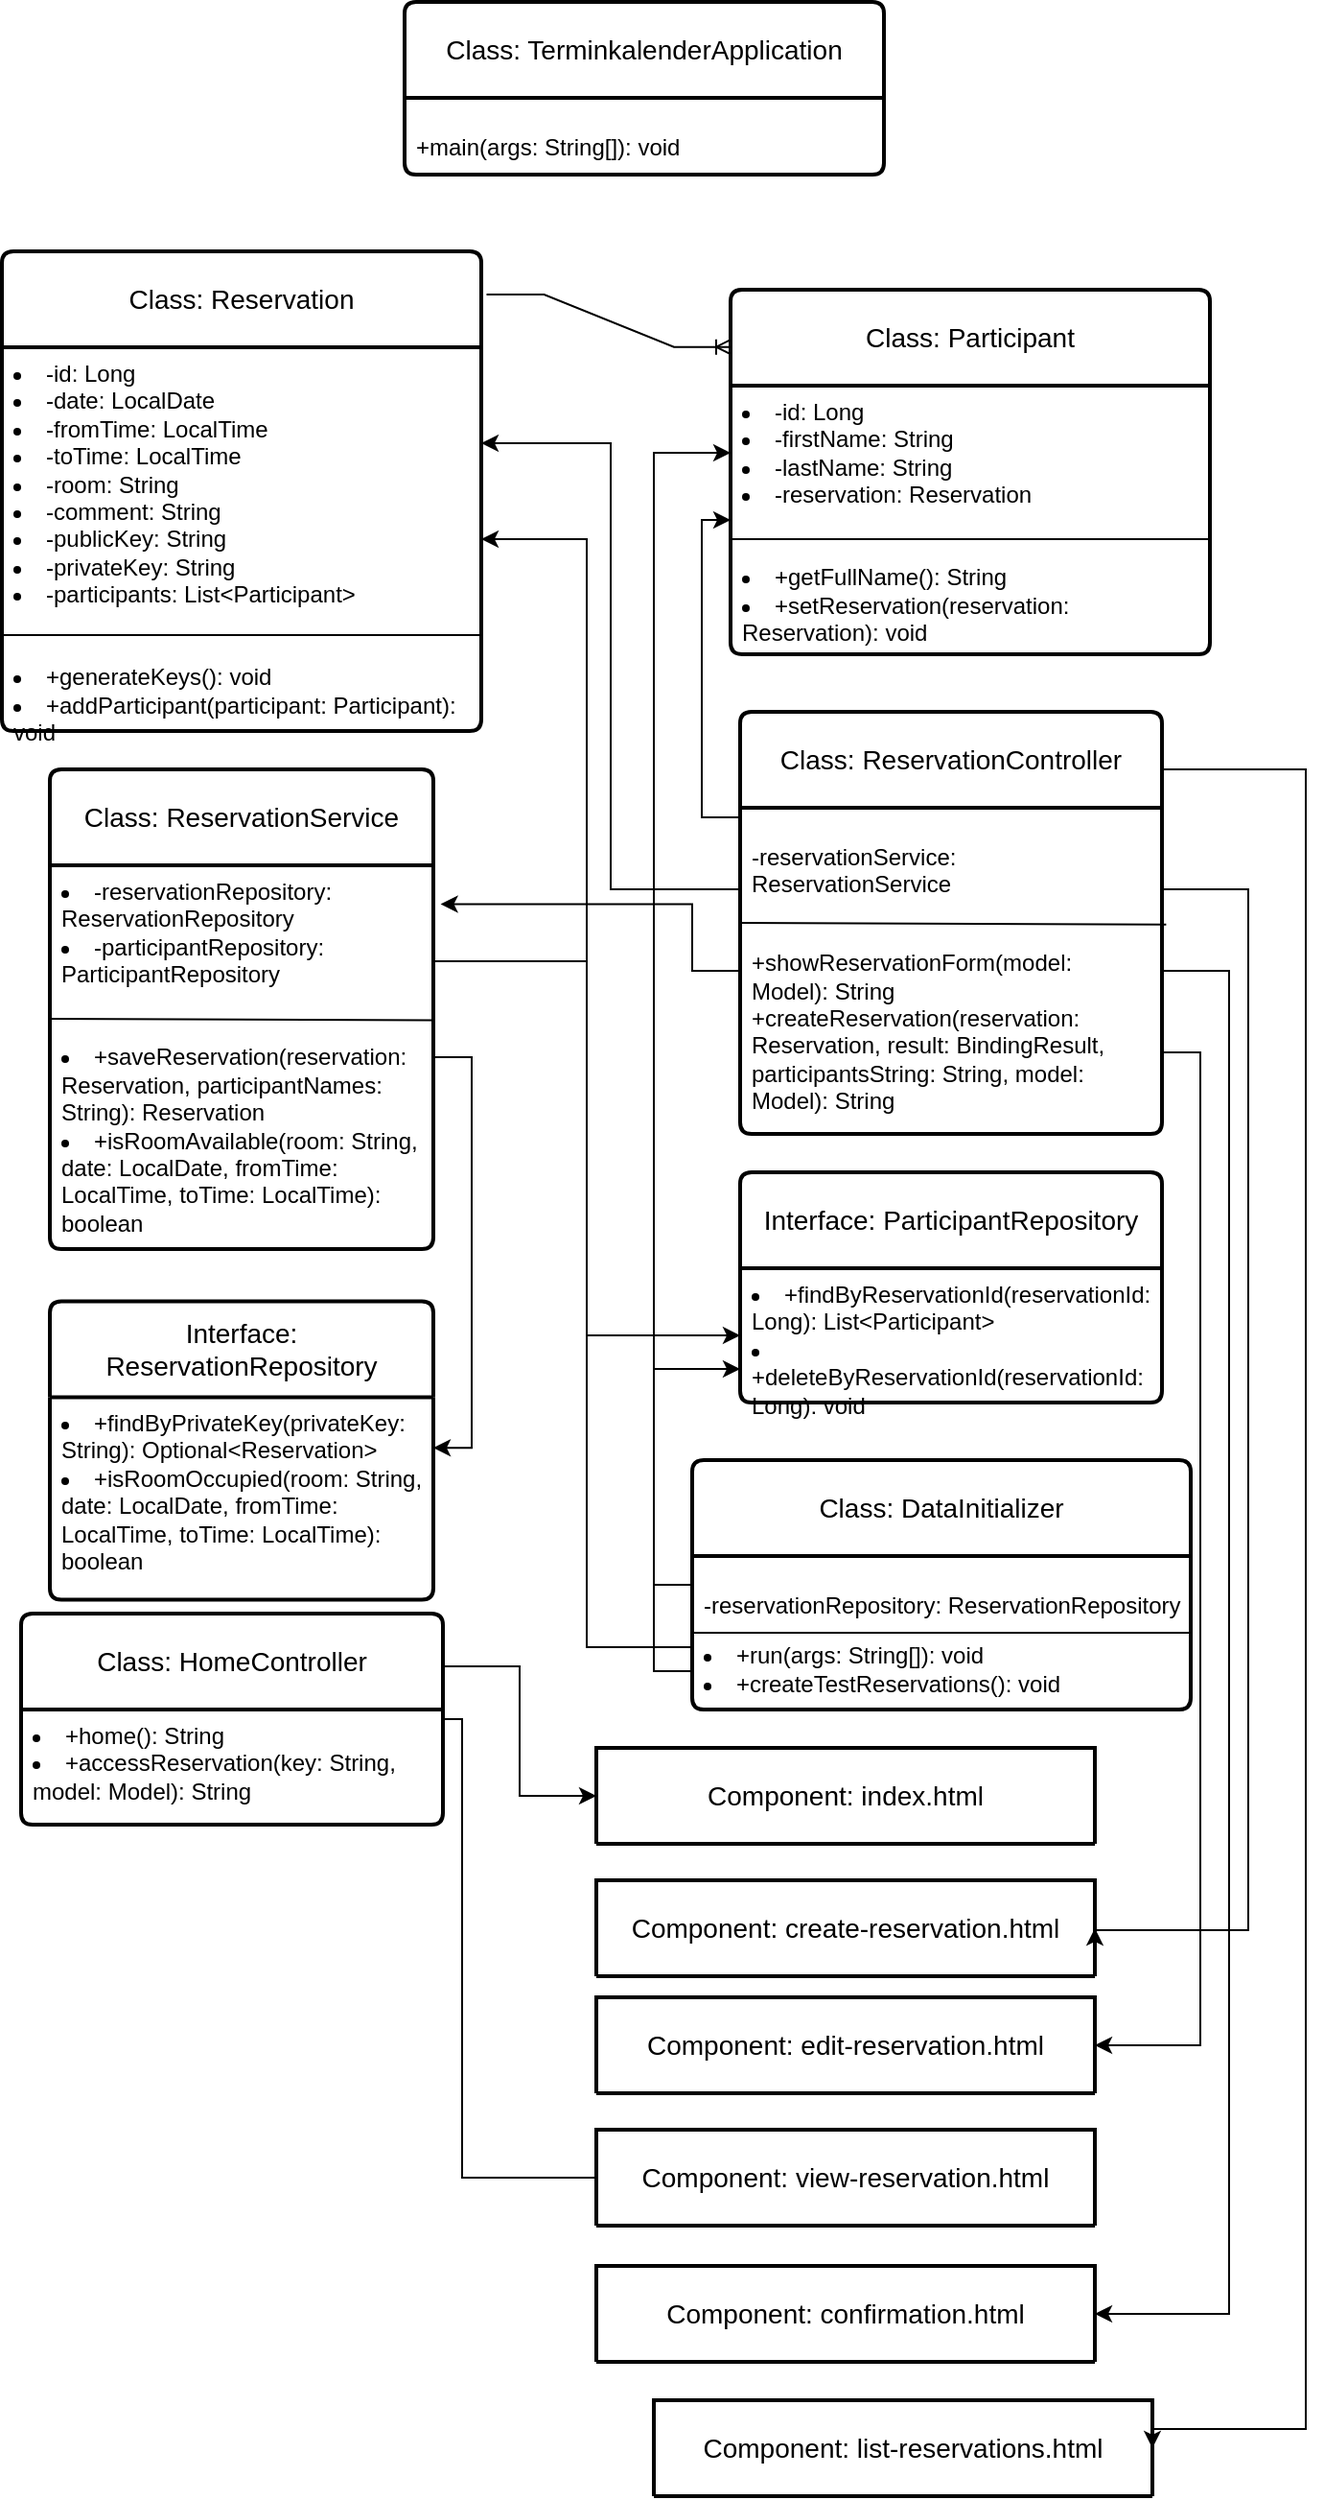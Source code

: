 <mxfile version="27.1.4">
  <diagram name="Seite-1" id="GMx1bsoJCzmxL5je-vcH">
    <mxGraphModel dx="1737" dy="938" grid="1" gridSize="10" guides="1" tooltips="1" connect="1" arrows="1" fold="1" page="1" pageScale="1" pageWidth="827" pageHeight="1169" math="0" shadow="0">
      <root>
        <mxCell id="0" />
        <mxCell id="1" parent="0" />
        <mxCell id="P992E0XuD9_Mefu6UTS9-5" value="&lt;p style=&quot;white-space: pre-wrap;&quot; dir=&quot;auto&quot;&gt;Class: TerminkalenderApplication&lt;/p&gt;" style="swimlane;childLayout=stackLayout;horizontal=1;startSize=50;horizontalStack=0;rounded=1;fontSize=14;fontStyle=0;strokeWidth=2;resizeParent=0;resizeLast=1;shadow=0;dashed=0;align=center;arcSize=4;whiteSpace=wrap;html=1;" vertex="1" parent="1">
          <mxGeometry x="330" y="140" width="250" height="90" as="geometry" />
        </mxCell>
        <mxCell id="P992E0XuD9_Mefu6UTS9-6" value="&lt;p style=&quot;white-space: pre-wrap;&quot; dir=&quot;auto&quot;&gt;+main(args: String[]): void&lt;/p&gt;" style="align=left;strokeColor=none;fillColor=none;spacingLeft=4;spacingRight=4;fontSize=12;verticalAlign=top;resizable=0;rotatable=0;part=1;html=1;whiteSpace=wrap;" vertex="1" parent="P992E0XuD9_Mefu6UTS9-5">
          <mxGeometry y="50" width="250" height="40" as="geometry" />
        </mxCell>
        <mxCell id="P992E0XuD9_Mefu6UTS9-9" value="&lt;p style=&quot;white-space: pre-wrap;&quot; dir=&quot;auto&quot;&gt;Class: Reservation&lt;/p&gt;" style="swimlane;childLayout=stackLayout;horizontal=1;startSize=50;horizontalStack=0;rounded=1;fontSize=14;fontStyle=0;strokeWidth=2;resizeParent=0;resizeLast=1;shadow=0;dashed=0;align=center;arcSize=4;whiteSpace=wrap;html=1;" vertex="1" parent="1">
          <mxGeometry x="120" y="270" width="250" height="250" as="geometry" />
        </mxCell>
        <mxCell id="P992E0XuD9_Mefu6UTS9-10" value="&lt;li&gt;&lt;span&gt;-id: Long&lt;/span&gt;&lt;/li&gt;&lt;li&gt;&lt;span&gt;-date: LocalDate&lt;/span&gt;&lt;/li&gt;&lt;li&gt;&lt;span&gt;-fromTime: LocalTime&lt;/span&gt;&lt;/li&gt;&lt;li&gt;&lt;span&gt;-toTime: LocalTime&lt;/span&gt;&lt;/li&gt;&lt;li&gt;&lt;span&gt;-room: String&lt;/span&gt;&lt;/li&gt;&lt;li&gt;&lt;span&gt;-comment: String&lt;/span&gt;&lt;/li&gt;&lt;li&gt;&lt;span&gt;-publicKey: String&lt;/span&gt;&lt;/li&gt;&lt;li&gt;&lt;span&gt;-privateKey: String&lt;/span&gt;&lt;/li&gt;&lt;li&gt;&lt;span&gt;-participants: List&amp;lt;Participant&amp;gt;&lt;br&gt;&lt;br&gt;&lt;/span&gt;&lt;br/&gt;&lt;/li&gt;&lt;li&gt;&lt;span&gt;+generateKeys(): void&lt;/span&gt;&lt;/li&gt;&lt;li&gt;&lt;span&gt;+addParticipant(participant: Participant): void&lt;/span&gt;&lt;/li&gt;&lt;div&gt;&lt;br/&gt;&lt;/div&gt;" style="align=left;strokeColor=none;fillColor=none;spacingLeft=4;spacingRight=4;fontSize=12;verticalAlign=top;resizable=0;rotatable=0;part=1;html=1;whiteSpace=wrap;" vertex="1" parent="P992E0XuD9_Mefu6UTS9-9">
          <mxGeometry y="50" width="250" height="200" as="geometry" />
        </mxCell>
        <mxCell id="P992E0XuD9_Mefu6UTS9-11" value="" style="endArrow=none;html=1;rounded=0;entryX=1;entryY=0.75;entryDx=0;entryDy=0;exitX=0;exitY=0.75;exitDx=0;exitDy=0;" edge="1" parent="P992E0XuD9_Mefu6UTS9-9" source="P992E0XuD9_Mefu6UTS9-10" target="P992E0XuD9_Mefu6UTS9-10">
          <mxGeometry relative="1" as="geometry">
            <mxPoint x="-180" y="250" as="sourcePoint" />
            <mxPoint x="-20" y="250" as="targetPoint" />
          </mxGeometry>
        </mxCell>
        <mxCell id="P992E0XuD9_Mefu6UTS9-12" value="&lt;p style=&quot;white-space: pre-wrap;&quot; dir=&quot;auto&quot;&gt;Class: Participant&lt;/p&gt;" style="swimlane;childLayout=stackLayout;horizontal=1;startSize=50;horizontalStack=0;rounded=1;fontSize=14;fontStyle=0;strokeWidth=2;resizeParent=0;resizeLast=1;shadow=0;dashed=0;align=center;arcSize=4;whiteSpace=wrap;html=1;" vertex="1" parent="1">
          <mxGeometry x="500" y="290" width="250" height="190" as="geometry" />
        </mxCell>
        <mxCell id="P992E0XuD9_Mefu6UTS9-14" value="" style="endArrow=none;html=1;rounded=0;entryX=1;entryY=0.75;entryDx=0;entryDy=0;exitX=0;exitY=0.75;exitDx=0;exitDy=0;" edge="1" parent="P992E0XuD9_Mefu6UTS9-12">
          <mxGeometry relative="1" as="geometry">
            <mxPoint y="130" as="sourcePoint" />
            <mxPoint x="250" y="130" as="targetPoint" />
          </mxGeometry>
        </mxCell>
        <mxCell id="P992E0XuD9_Mefu6UTS9-13" value="&lt;li&gt;&lt;span&gt;-id: Long&lt;/span&gt;&lt;/li&gt;&lt;li&gt;&lt;span&gt;-firstName: String&lt;/span&gt;&lt;/li&gt;&lt;li&gt;&lt;span&gt;-lastName: String&lt;/span&gt;&lt;/li&gt;&lt;li&gt;&lt;span&gt;-reservation: Reservation&lt;br&gt;&lt;br&gt;&lt;/span&gt;&lt;br/&gt;&lt;/li&gt;&lt;li&gt;&lt;span&gt;+getFullName(): String&lt;/span&gt;&lt;/li&gt;&lt;li&gt;&lt;span&gt;+setReservation(reservation: Reservation): void&lt;/span&gt;&lt;/li&gt;&lt;div&gt;&lt;br/&gt;&lt;/div&gt;" style="align=left;strokeColor=none;fillColor=none;spacingLeft=4;spacingRight=4;fontSize=12;verticalAlign=top;resizable=0;rotatable=0;part=1;html=1;whiteSpace=wrap;" vertex="1" parent="P992E0XuD9_Mefu6UTS9-12">
          <mxGeometry y="50" width="250" height="140" as="geometry" />
        </mxCell>
        <mxCell id="P992E0XuD9_Mefu6UTS9-59" style="edgeStyle=orthogonalEdgeStyle;rounded=0;orthogonalLoop=1;jettySize=auto;html=1;exitX=1;exitY=0.5;exitDx=0;exitDy=0;entryX=1;entryY=0.5;entryDx=0;entryDy=0;" edge="1" parent="1" source="P992E0XuD9_Mefu6UTS9-15" target="P992E0XuD9_Mefu6UTS9-39">
          <mxGeometry relative="1" as="geometry">
            <Array as="points">
              <mxPoint x="360" y="1035" />
              <mxPoint x="360" y="1274" />
            </Array>
          </mxGeometry>
        </mxCell>
        <mxCell id="P992E0XuD9_Mefu6UTS9-68" style="edgeStyle=orthogonalEdgeStyle;rounded=0;orthogonalLoop=1;jettySize=auto;html=1;exitX=1;exitY=0.25;exitDx=0;exitDy=0;entryX=0;entryY=0.5;entryDx=0;entryDy=0;" edge="1" parent="1" source="P992E0XuD9_Mefu6UTS9-15" target="P992E0XuD9_Mefu6UTS9-34">
          <mxGeometry relative="1" as="geometry" />
        </mxCell>
        <mxCell id="P992E0XuD9_Mefu6UTS9-15" value="&lt;p style=&quot;white-space: pre-wrap;&quot; dir=&quot;auto&quot;&gt;Class: HomeController&lt;/p&gt;" style="swimlane;childLayout=stackLayout;horizontal=1;startSize=50;horizontalStack=0;rounded=1;fontSize=14;fontStyle=0;strokeWidth=2;resizeParent=0;resizeLast=1;shadow=0;dashed=0;align=center;arcSize=4;whiteSpace=wrap;html=1;" vertex="1" parent="1">
          <mxGeometry x="130" y="980" width="220" height="110" as="geometry" />
        </mxCell>
        <mxCell id="P992E0XuD9_Mefu6UTS9-17" value="&lt;li&gt;&lt;span&gt;+home(): String&lt;/span&gt;&lt;/li&gt;&lt;li&gt;&lt;span&gt;+accessReservation(key: String, model: Model): String&lt;/span&gt;&lt;/li&gt;" style="align=left;strokeColor=none;fillColor=none;spacingLeft=4;spacingRight=4;fontSize=12;verticalAlign=top;resizable=0;rotatable=0;part=1;html=1;whiteSpace=wrap;" vertex="1" parent="P992E0XuD9_Mefu6UTS9-15">
          <mxGeometry y="50" width="220" height="60" as="geometry" />
        </mxCell>
        <mxCell id="P992E0XuD9_Mefu6UTS9-63" style="edgeStyle=orthogonalEdgeStyle;rounded=0;orthogonalLoop=1;jettySize=auto;html=1;exitX=0;exitY=0.25;exitDx=0;exitDy=0;entryX=0;entryY=0.5;entryDx=0;entryDy=0;" edge="1" parent="1" source="P992E0XuD9_Mefu6UTS9-19" target="P992E0XuD9_Mefu6UTS9-13">
          <mxGeometry relative="1" as="geometry" />
        </mxCell>
        <mxCell id="P992E0XuD9_Mefu6UTS9-19" value="&lt;p style=&quot;white-space: pre-wrap;&quot; dir=&quot;auto&quot;&gt;Class: ReservationController&lt;/p&gt;" style="swimlane;childLayout=stackLayout;horizontal=1;startSize=50;horizontalStack=0;rounded=1;fontSize=14;fontStyle=0;strokeWidth=2;resizeParent=0;resizeLast=1;shadow=0;dashed=0;align=center;arcSize=4;whiteSpace=wrap;html=1;" vertex="1" parent="1">
          <mxGeometry x="505" y="510" width="220" height="220" as="geometry" />
        </mxCell>
        <mxCell id="P992E0XuD9_Mefu6UTS9-22" value="" style="endArrow=none;html=1;rounded=0;entryX=1.01;entryY=0.358;entryDx=0;entryDy=0;exitX=0;exitY=0.5;exitDx=0;exitDy=0;entryPerimeter=0;" edge="1" parent="P992E0XuD9_Mefu6UTS9-19" source="P992E0XuD9_Mefu6UTS9-19" target="P992E0XuD9_Mefu6UTS9-20">
          <mxGeometry relative="1" as="geometry">
            <mxPoint x="10" y="109.5" as="sourcePoint" />
            <mxPoint x="260" y="109.5" as="targetPoint" />
          </mxGeometry>
        </mxCell>
        <mxCell id="P992E0XuD9_Mefu6UTS9-20" value="&lt;p style=&quot;white-space: pre-wrap;&quot; dir=&quot;auto&quot;&gt;-reservationService: ReservationService&lt;/p&gt;&lt;p style=&quot;white-space: pre-wrap;&quot; dir=&quot;auto&quot;&gt;&lt;span style=&quot;white-space: normal;&quot;&gt;&lt;br&gt;+showReservationForm(model: Model): String&lt;br&gt;+createReservation(reservation: Reservation, result: BindingResult, participantsString: String, model: Model): String&lt;/span&gt;&lt;/p&gt;&lt;br&gt;&lt;p&gt;&lt;/p&gt;" style="align=left;strokeColor=none;fillColor=none;spacingLeft=4;spacingRight=4;fontSize=12;verticalAlign=top;resizable=0;rotatable=0;part=1;html=1;whiteSpace=wrap;" vertex="1" parent="P992E0XuD9_Mefu6UTS9-19">
          <mxGeometry y="50" width="220" height="170" as="geometry" />
        </mxCell>
        <mxCell id="P992E0XuD9_Mefu6UTS9-23" value="&lt;p style=&quot;white-space: pre-wrap;&quot; dir=&quot;auto&quot;&gt;Class: ReservationService&lt;/p&gt;" style="swimlane;childLayout=stackLayout;horizontal=1;startSize=50;horizontalStack=0;rounded=1;fontSize=14;fontStyle=0;strokeWidth=2;resizeParent=0;resizeLast=1;shadow=0;dashed=0;align=center;arcSize=4;whiteSpace=wrap;html=1;" vertex="1" parent="1">
          <mxGeometry x="145" y="540" width="200" height="250" as="geometry" />
        </mxCell>
        <mxCell id="P992E0XuD9_Mefu6UTS9-24" value="" style="endArrow=none;html=1;rounded=0;entryX=0.997;entryY=0.404;entryDx=0;entryDy=0;exitX=0.001;exitY=0.4;exitDx=0;exitDy=0;exitPerimeter=0;entryPerimeter=0;" edge="1" parent="P992E0XuD9_Mefu6UTS9-23" source="P992E0XuD9_Mefu6UTS9-25" target="P992E0XuD9_Mefu6UTS9-25">
          <mxGeometry relative="1" as="geometry">
            <mxPoint x="10" y="109.5" as="sourcePoint" />
            <mxPoint x="260" y="109.5" as="targetPoint" />
          </mxGeometry>
        </mxCell>
        <mxCell id="P992E0XuD9_Mefu6UTS9-25" value="&lt;li&gt;&lt;span&gt;-reservationRepository: ReservationRepository&lt;/span&gt;&lt;/li&gt;&lt;li&gt;&lt;span&gt;-participantRepository: ParticipantRepository&lt;br&gt;&lt;br&gt;&lt;/span&gt;&lt;br/&gt;&lt;/li&gt;&lt;li&gt;&lt;span&gt;+saveReservation(reservation: Reservation, participantNames: String): Reservation&lt;/span&gt;&lt;/li&gt;&lt;li&gt;&lt;span&gt;+isRoomAvailable(room: String, date: LocalDate, fromTime: LocalTime, toTime: LocalTime): boolean&lt;/span&gt;&lt;/li&gt;&lt;div&gt;&lt;br/&gt;&lt;/div&gt;" style="align=left;strokeColor=none;fillColor=none;spacingLeft=4;spacingRight=4;fontSize=12;verticalAlign=top;resizable=0;rotatable=0;part=1;html=1;whiteSpace=wrap;" vertex="1" parent="P992E0XuD9_Mefu6UTS9-23">
          <mxGeometry y="50" width="200" height="200" as="geometry" />
        </mxCell>
        <mxCell id="P992E0XuD9_Mefu6UTS9-26" value="&lt;p style=&quot;white-space: pre-wrap;&quot; dir=&quot;auto&quot;&gt;Interface: ReservationRepository&lt;/p&gt;" style="swimlane;childLayout=stackLayout;horizontal=1;startSize=50;horizontalStack=0;rounded=1;fontSize=14;fontStyle=0;strokeWidth=2;resizeParent=0;resizeLast=1;shadow=0;dashed=0;align=center;arcSize=4;whiteSpace=wrap;html=1;" vertex="1" parent="1">
          <mxGeometry x="145" y="817.25" width="200" height="155.5" as="geometry" />
        </mxCell>
        <mxCell id="P992E0XuD9_Mefu6UTS9-28" value="&lt;li&gt;&lt;span&gt;+findByPrivateKey(privateKey: String): Optional&amp;lt;Reservation&amp;gt;&lt;/span&gt;&lt;/li&gt;&lt;li&gt;&lt;span&gt;+isRoomOccupied(room: String, date: LocalDate, fromTime: LocalTime, toTime: LocalTime): boolean&lt;/span&gt;&lt;/li&gt;" style="align=left;strokeColor=none;fillColor=none;spacingLeft=4;spacingRight=4;fontSize=12;verticalAlign=top;resizable=0;rotatable=0;part=1;html=1;whiteSpace=wrap;" vertex="1" parent="P992E0XuD9_Mefu6UTS9-26">
          <mxGeometry y="50" width="200" height="105.5" as="geometry" />
        </mxCell>
        <mxCell id="P992E0XuD9_Mefu6UTS9-29" value="&lt;p style=&quot;white-space: pre-wrap;&quot; dir=&quot;auto&quot;&gt;Interface: ParticipantRepository&lt;/p&gt;" style="swimlane;childLayout=stackLayout;horizontal=1;startSize=50;horizontalStack=0;rounded=1;fontSize=14;fontStyle=0;strokeWidth=2;resizeParent=0;resizeLast=1;shadow=0;dashed=0;align=center;arcSize=4;whiteSpace=wrap;html=1;" vertex="1" parent="1">
          <mxGeometry x="505" y="750" width="220" height="120" as="geometry" />
        </mxCell>
        <mxCell id="P992E0XuD9_Mefu6UTS9-30" value="&lt;li&gt;&lt;span&gt;+findByReservationId(reservationId: Long): List&amp;lt;Participant&amp;gt;&lt;/span&gt;&lt;/li&gt;&lt;li&gt;&lt;span&gt;+deleteByReservationId(reservationId: Long): void&lt;/span&gt;&lt;/li&gt;" style="align=left;strokeColor=none;fillColor=none;spacingLeft=4;spacingRight=4;fontSize=12;verticalAlign=top;resizable=0;rotatable=0;part=1;html=1;whiteSpace=wrap;" vertex="1" parent="P992E0XuD9_Mefu6UTS9-29">
          <mxGeometry y="50" width="220" height="70" as="geometry" />
        </mxCell>
        <mxCell id="P992E0XuD9_Mefu6UTS9-58" style="edgeStyle=orthogonalEdgeStyle;rounded=0;orthogonalLoop=1;jettySize=auto;html=1;exitX=0;exitY=0.5;exitDx=0;exitDy=0;entryX=0;entryY=0.75;entryDx=0;entryDy=0;" edge="1" parent="1" source="P992E0XuD9_Mefu6UTS9-31" target="P992E0XuD9_Mefu6UTS9-30">
          <mxGeometry relative="1" as="geometry" />
        </mxCell>
        <mxCell id="P992E0XuD9_Mefu6UTS9-64" style="edgeStyle=orthogonalEdgeStyle;rounded=0;orthogonalLoop=1;jettySize=auto;html=1;exitX=0;exitY=0.75;exitDx=0;exitDy=0;entryX=1;entryY=0.5;entryDx=0;entryDy=0;" edge="1" parent="1" source="P992E0XuD9_Mefu6UTS9-31" target="P992E0XuD9_Mefu6UTS9-10">
          <mxGeometry relative="1" as="geometry" />
        </mxCell>
        <mxCell id="P992E0XuD9_Mefu6UTS9-31" value="&lt;p style=&quot;white-space: pre-wrap;&quot; dir=&quot;auto&quot;&gt;Class: DataInitializer&lt;/p&gt;" style="swimlane;childLayout=stackLayout;horizontal=1;startSize=50;horizontalStack=0;rounded=1;fontSize=14;fontStyle=0;strokeWidth=2;resizeParent=0;resizeLast=1;shadow=0;dashed=0;align=center;arcSize=4;whiteSpace=wrap;html=1;" vertex="1" parent="1">
          <mxGeometry x="480" y="900" width="260" height="130" as="geometry" />
        </mxCell>
        <mxCell id="P992E0XuD9_Mefu6UTS9-32" value="&lt;p style=&quot;white-space: pre-wrap;&quot; dir=&quot;auto&quot;&gt;-reservationRepository: ReservationRepository&lt;/p&gt;&lt;p style=&quot;white-space: pre-wrap;&quot; dir=&quot;auto&quot;&gt;&lt;/p&gt;&lt;li&gt;&lt;span&gt;+run(args: String[]): void&lt;/span&gt;&lt;/li&gt;&lt;li&gt;&lt;span&gt;+createTestReservations(): void&lt;/span&gt;&lt;/li&gt;&lt;br&gt;&lt;p&gt;&lt;/p&gt;" style="align=left;strokeColor=none;fillColor=none;spacingLeft=4;spacingRight=4;fontSize=12;verticalAlign=top;resizable=0;rotatable=0;part=1;html=1;whiteSpace=wrap;" vertex="1" parent="P992E0XuD9_Mefu6UTS9-31">
          <mxGeometry y="50" width="260" height="80" as="geometry" />
        </mxCell>
        <mxCell id="P992E0XuD9_Mefu6UTS9-33" value="" style="endArrow=none;html=1;rounded=0;entryX=1;entryY=0.5;entryDx=0;entryDy=0;exitX=0;exitY=0.5;exitDx=0;exitDy=0;" edge="1" parent="P992E0XuD9_Mefu6UTS9-31" source="P992E0XuD9_Mefu6UTS9-32" target="P992E0XuD9_Mefu6UTS9-32">
          <mxGeometry relative="1" as="geometry">
            <mxPoint x="-60" y="-60" as="sourcePoint" />
            <mxPoint x="139" y="-59" as="targetPoint" />
          </mxGeometry>
        </mxCell>
        <mxCell id="P992E0XuD9_Mefu6UTS9-34" value="&lt;p style=&quot;white-space: pre-wrap;&quot; dir=&quot;auto&quot;&gt;Component: index.html&lt;/p&gt;" style="swimlane;childLayout=stackLayout;horizontal=1;startSize=50;horizontalStack=0;rounded=1;fontSize=14;fontStyle=0;strokeWidth=2;resizeParent=0;resizeLast=1;shadow=0;dashed=0;align=center;arcSize=4;whiteSpace=wrap;html=1;" vertex="1" parent="1">
          <mxGeometry x="430" y="1050" width="260" height="50" as="geometry" />
        </mxCell>
        <mxCell id="P992E0XuD9_Mefu6UTS9-37" value="&lt;p style=&quot;white-space: pre-wrap;&quot; dir=&quot;auto&quot;&gt;Component: create-reservation.html&lt;/p&gt;" style="swimlane;childLayout=stackLayout;horizontal=1;startSize=50;horizontalStack=0;rounded=1;fontSize=14;fontStyle=0;strokeWidth=2;resizeParent=0;resizeLast=1;shadow=0;dashed=0;align=center;arcSize=4;whiteSpace=wrap;html=1;" vertex="1" parent="1">
          <mxGeometry x="430" y="1119" width="260" height="50" as="geometry" />
        </mxCell>
        <mxCell id="P992E0XuD9_Mefu6UTS9-38" value="&lt;p style=&quot;white-space: pre-wrap;&quot; dir=&quot;auto&quot;&gt;Component: edit-reservation.html&lt;/p&gt;" style="swimlane;childLayout=stackLayout;horizontal=1;startSize=50;horizontalStack=0;rounded=1;fontSize=14;fontStyle=0;strokeWidth=2;resizeParent=0;resizeLast=1;shadow=0;dashed=0;align=center;arcSize=4;whiteSpace=wrap;html=1;" vertex="1" parent="1">
          <mxGeometry x="430" y="1180" width="260" height="50" as="geometry" />
        </mxCell>
        <mxCell id="P992E0XuD9_Mefu6UTS9-39" value="&lt;p style=&quot;white-space: pre-wrap;&quot; dir=&quot;auto&quot;&gt;Component: view-reservation.html&lt;/p&gt;" style="swimlane;childLayout=stackLayout;horizontal=1;startSize=50;horizontalStack=0;rounded=1;fontSize=14;fontStyle=0;strokeWidth=2;resizeParent=0;resizeLast=1;shadow=0;dashed=0;align=center;arcSize=4;whiteSpace=wrap;html=1;" vertex="1" parent="1">
          <mxGeometry x="430" y="1249" width="260" height="50" as="geometry" />
        </mxCell>
        <mxCell id="P992E0XuD9_Mefu6UTS9-40" value="&lt;p style=&quot;white-space: pre-wrap;&quot; dir=&quot;auto&quot;&gt;Component: confirmation.html&lt;/p&gt;" style="swimlane;childLayout=stackLayout;horizontal=1;startSize=50;horizontalStack=0;rounded=1;fontSize=14;fontStyle=0;strokeWidth=2;resizeParent=0;resizeLast=1;shadow=0;dashed=0;align=center;arcSize=4;whiteSpace=wrap;html=1;" vertex="1" parent="1">
          <mxGeometry x="430" y="1320" width="260" height="50" as="geometry" />
        </mxCell>
        <mxCell id="P992E0XuD9_Mefu6UTS9-41" value="&lt;p style=&quot;white-space: pre-wrap;&quot; dir=&quot;auto&quot;&gt;Component: list-reservations.html&lt;/p&gt;" style="swimlane;childLayout=stackLayout;horizontal=1;startSize=50;horizontalStack=0;rounded=1;fontSize=14;fontStyle=0;strokeWidth=2;resizeParent=0;resizeLast=1;shadow=0;dashed=0;align=center;arcSize=4;whiteSpace=wrap;html=1;" vertex="1" parent="1">
          <mxGeometry x="460" y="1390" width="260" height="50" as="geometry" />
        </mxCell>
        <mxCell id="P992E0XuD9_Mefu6UTS9-42" value="" style="edgeStyle=entityRelationEdgeStyle;fontSize=12;html=1;endArrow=ERoneToMany;rounded=0;entryX=0.002;entryY=0.157;entryDx=0;entryDy=0;entryPerimeter=0;exitX=1.011;exitY=0.09;exitDx=0;exitDy=0;exitPerimeter=0;" edge="1" parent="1" source="P992E0XuD9_Mefu6UTS9-9" target="P992E0XuD9_Mefu6UTS9-12">
          <mxGeometry width="100" height="100" relative="1" as="geometry">
            <mxPoint x="370" y="270" as="sourcePoint" />
            <mxPoint x="870" y="180" as="targetPoint" />
          </mxGeometry>
        </mxCell>
        <mxCell id="P992E0XuD9_Mefu6UTS9-54" style="edgeStyle=orthogonalEdgeStyle;rounded=0;orthogonalLoop=1;jettySize=auto;html=1;exitX=1;exitY=0.25;exitDx=0;exitDy=0;entryX=0;entryY=0.5;entryDx=0;entryDy=0;" edge="1" parent="1" source="P992E0XuD9_Mefu6UTS9-25" target="P992E0XuD9_Mefu6UTS9-30">
          <mxGeometry relative="1" as="geometry" />
        </mxCell>
        <mxCell id="P992E0XuD9_Mefu6UTS9-56" style="edgeStyle=orthogonalEdgeStyle;rounded=0;orthogonalLoop=1;jettySize=auto;html=1;exitX=0;exitY=0.5;exitDx=0;exitDy=0;entryX=1.019;entryY=0.101;entryDx=0;entryDy=0;entryPerimeter=0;" edge="1" parent="1" source="P992E0XuD9_Mefu6UTS9-20" target="P992E0XuD9_Mefu6UTS9-25">
          <mxGeometry relative="1" as="geometry">
            <Array as="points">
              <mxPoint x="480" y="645" />
              <mxPoint x="480" y="610" />
            </Array>
          </mxGeometry>
        </mxCell>
        <mxCell id="P992E0XuD9_Mefu6UTS9-57" style="edgeStyle=orthogonalEdgeStyle;rounded=0;orthogonalLoop=1;jettySize=auto;html=1;exitX=1;exitY=0.5;exitDx=0;exitDy=0;entryX=1;entryY=0.25;entryDx=0;entryDy=0;" edge="1" parent="1" source="P992E0XuD9_Mefu6UTS9-25" target="P992E0XuD9_Mefu6UTS9-28">
          <mxGeometry relative="1" as="geometry" />
        </mxCell>
        <mxCell id="P992E0XuD9_Mefu6UTS9-60" style="edgeStyle=orthogonalEdgeStyle;rounded=0;orthogonalLoop=1;jettySize=auto;html=1;exitX=1;exitY=0.25;exitDx=0;exitDy=0;entryX=1;entryY=0.5;entryDx=0;entryDy=0;" edge="1" parent="1" source="P992E0XuD9_Mefu6UTS9-20" target="P992E0XuD9_Mefu6UTS9-37">
          <mxGeometry relative="1" as="geometry">
            <Array as="points">
              <mxPoint x="770" y="603" />
              <mxPoint x="770" y="1145" />
            </Array>
          </mxGeometry>
        </mxCell>
        <mxCell id="P992E0XuD9_Mefu6UTS9-61" style="edgeStyle=orthogonalEdgeStyle;rounded=0;orthogonalLoop=1;jettySize=auto;html=1;exitX=1;exitY=0.5;exitDx=0;exitDy=0;entryX=1;entryY=0.5;entryDx=0;entryDy=0;" edge="1" parent="1" source="P992E0XuD9_Mefu6UTS9-20" target="P992E0XuD9_Mefu6UTS9-40">
          <mxGeometry relative="1" as="geometry">
            <Array as="points">
              <mxPoint x="760" y="645" />
              <mxPoint x="760" y="1345" />
            </Array>
          </mxGeometry>
        </mxCell>
        <mxCell id="P992E0XuD9_Mefu6UTS9-62" style="edgeStyle=orthogonalEdgeStyle;rounded=0;orthogonalLoop=1;jettySize=auto;html=1;exitX=1;exitY=0;exitDx=0;exitDy=0;entryX=1;entryY=0.5;entryDx=0;entryDy=0;" edge="1" parent="1" source="P992E0XuD9_Mefu6UTS9-20" target="P992E0XuD9_Mefu6UTS9-41">
          <mxGeometry relative="1" as="geometry">
            <mxPoint x="780" y="1440" as="targetPoint" />
            <Array as="points">
              <mxPoint x="725" y="540" />
              <mxPoint x="800" y="540" />
              <mxPoint x="800" y="1405" />
            </Array>
          </mxGeometry>
        </mxCell>
        <mxCell id="P992E0XuD9_Mefu6UTS9-65" style="edgeStyle=orthogonalEdgeStyle;rounded=0;orthogonalLoop=1;jettySize=auto;html=1;exitX=0;exitY=0.75;exitDx=0;exitDy=0;entryX=0;entryY=0.25;entryDx=0;entryDy=0;" edge="1" parent="1" source="P992E0XuD9_Mefu6UTS9-32" target="P992E0XuD9_Mefu6UTS9-13">
          <mxGeometry relative="1" as="geometry" />
        </mxCell>
        <mxCell id="P992E0XuD9_Mefu6UTS9-66" style="edgeStyle=orthogonalEdgeStyle;rounded=0;orthogonalLoop=1;jettySize=auto;html=1;exitX=1;exitY=0.75;exitDx=0;exitDy=0;entryX=1;entryY=0.5;entryDx=0;entryDy=0;" edge="1" parent="1" source="P992E0XuD9_Mefu6UTS9-20" target="P992E0XuD9_Mefu6UTS9-38">
          <mxGeometry relative="1" as="geometry" />
        </mxCell>
        <mxCell id="P992E0XuD9_Mefu6UTS9-67" style="edgeStyle=orthogonalEdgeStyle;rounded=0;orthogonalLoop=1;jettySize=auto;html=1;exitX=0;exitY=0.25;exitDx=0;exitDy=0;entryX=1;entryY=0.25;entryDx=0;entryDy=0;" edge="1" parent="1" source="P992E0XuD9_Mefu6UTS9-20" target="P992E0XuD9_Mefu6UTS9-10">
          <mxGeometry relative="1" as="geometry" />
        </mxCell>
      </root>
    </mxGraphModel>
  </diagram>
</mxfile>
